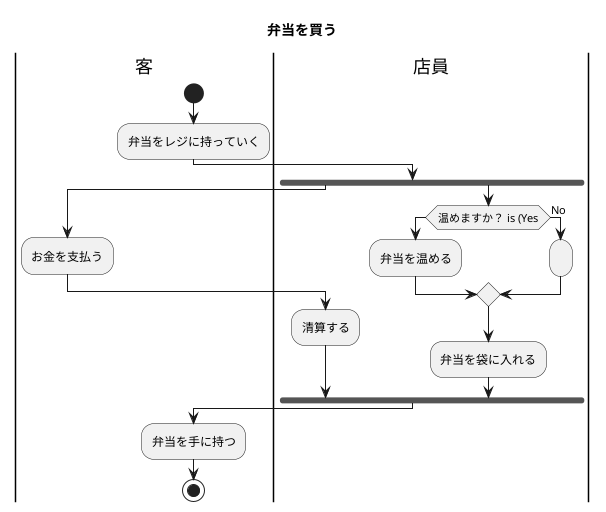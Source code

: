 @startuml 弁当を買う
title 弁当を買う
|客|
start
:弁当をレジに持っていく;
|店員|
fork
|客|
:お金を支払う;
|店員|
:清算する;
fork again
|店員|
if (温めますか？ is (Yes) then
:弁当を温める;
else (No)
:;
endIf
:弁当を袋に入れる;
end fork
|客|
:弁当を手に持つ;
stop
@enduml